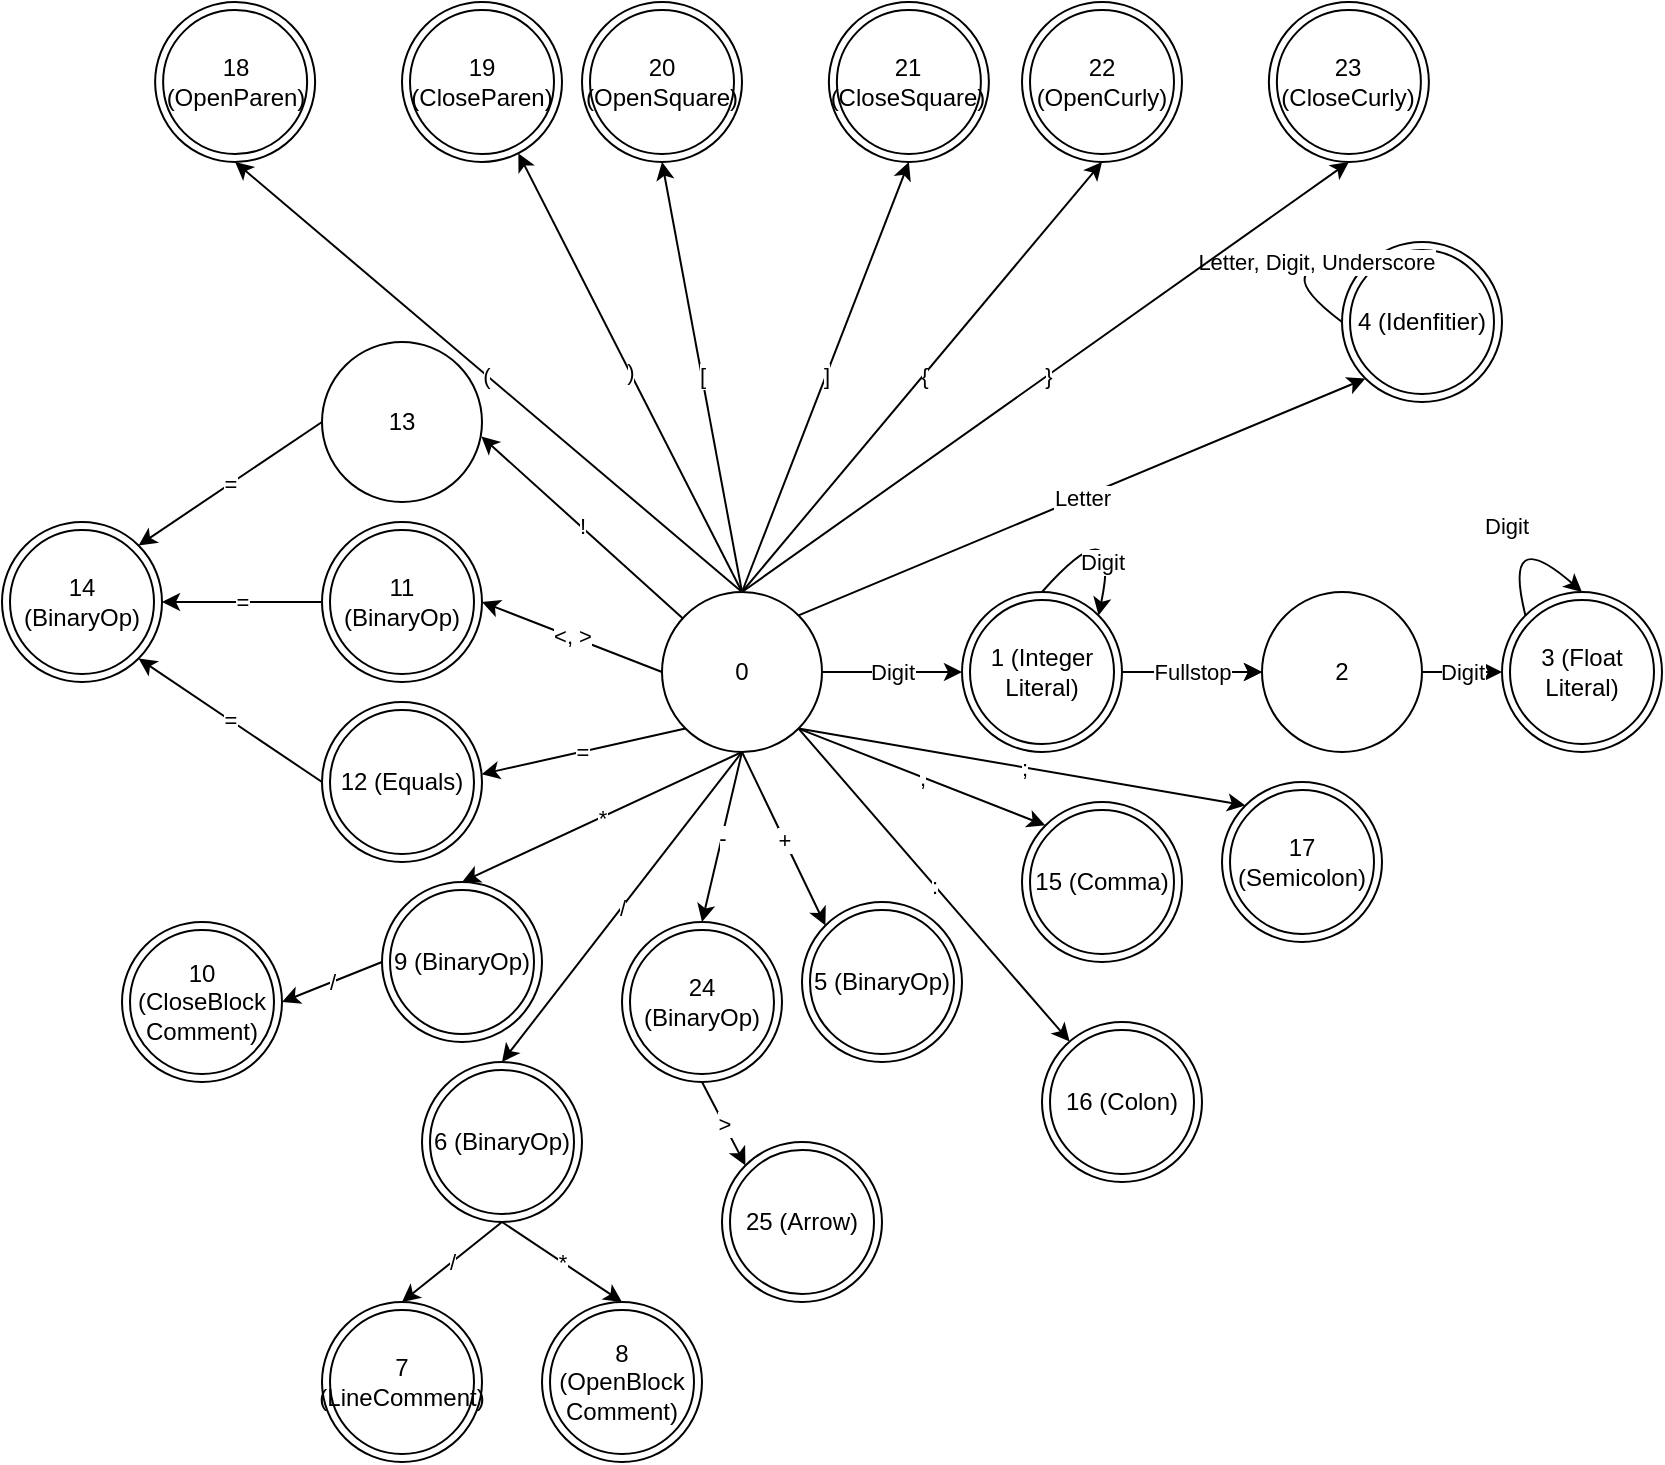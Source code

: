 <mxfile version="24.0.4" type="device">
  <diagram name="Page-1" id="iT0Idw_XRE-KlT5X2-W5">
    <mxGraphModel dx="2022" dy="697" grid="1" gridSize="10" guides="1" tooltips="1" connect="1" arrows="1" fold="1" page="1" pageScale="1" pageWidth="827" pageHeight="1169" math="0" shadow="0">
      <root>
        <mxCell id="0" />
        <mxCell id="1" parent="0" />
        <mxCell id="1iSN-tlwbd-F4aJp31QX-1" value="0" style="ellipse;whiteSpace=wrap;html=1;aspect=fixed;" vertex="1" parent="1">
          <mxGeometry x="70" y="505" width="80" height="80" as="geometry" />
        </mxCell>
        <mxCell id="1iSN-tlwbd-F4aJp31QX-11" value="4 (Idenfitier)" style="ellipse;shape=doubleEllipse;whiteSpace=wrap;html=1;aspect=fixed;" vertex="1" parent="1">
          <mxGeometry x="410" y="330" width="80" height="80" as="geometry" />
        </mxCell>
        <mxCell id="1iSN-tlwbd-F4aJp31QX-12" value="Letter" style="endArrow=classic;html=1;rounded=0;exitX=1;exitY=0;exitDx=0;exitDy=0;entryX=0;entryY=1;entryDx=0;entryDy=0;" edge="1" parent="1" source="1iSN-tlwbd-F4aJp31QX-1" target="1iSN-tlwbd-F4aJp31QX-11">
          <mxGeometry width="50" height="50" relative="1" as="geometry">
            <mxPoint x="100.004" y="476.716" as="sourcePoint" />
            <mxPoint x="193.44" y="480" as="targetPoint" />
          </mxGeometry>
        </mxCell>
        <mxCell id="1iSN-tlwbd-F4aJp31QX-13" value="Letter, Digit, Underscore" style="curved=1;endArrow=classic;html=1;rounded=0;exitX=0;exitY=0.5;exitDx=0;exitDy=0;entryX=0;entryY=0;entryDx=0;entryDy=0;" edge="1" parent="1" source="1iSN-tlwbd-F4aJp31QX-11" target="1iSN-tlwbd-F4aJp31QX-11">
          <mxGeometry x="0.506" y="1" width="50" height="50" relative="1" as="geometry">
            <mxPoint x="123.44" y="430" as="sourcePoint" />
            <mxPoint x="173.44" y="380" as="targetPoint" />
            <Array as="points">
              <mxPoint x="370" y="340" />
            </Array>
            <mxPoint as="offset" />
          </mxGeometry>
        </mxCell>
        <mxCell id="1iSN-tlwbd-F4aJp31QX-22" value="" style="edgeStyle=orthogonalEdgeStyle;rounded=0;orthogonalLoop=1;jettySize=auto;html=1;" edge="1" parent="1" source="1iSN-tlwbd-F4aJp31QX-14" target="1iSN-tlwbd-F4aJp31QX-18">
          <mxGeometry relative="1" as="geometry" />
        </mxCell>
        <mxCell id="1iSN-tlwbd-F4aJp31QX-14" value="1 (Integer Literal)" style="ellipse;shape=doubleEllipse;whiteSpace=wrap;html=1;aspect=fixed;" vertex="1" parent="1">
          <mxGeometry x="220" y="505" width="80" height="80" as="geometry" />
        </mxCell>
        <mxCell id="1iSN-tlwbd-F4aJp31QX-15" value="Digit" style="endArrow=classic;html=1;rounded=0;exitX=1;exitY=0.5;exitDx=0;exitDy=0;entryX=0;entryY=0.5;entryDx=0;entryDy=0;" edge="1" parent="1" source="1iSN-tlwbd-F4aJp31QX-1" target="1iSN-tlwbd-F4aJp31QX-14">
          <mxGeometry width="50" height="50" relative="1" as="geometry">
            <mxPoint x="148" y="527" as="sourcePoint" />
            <mxPoint x="185" y="478" as="targetPoint" />
          </mxGeometry>
        </mxCell>
        <mxCell id="1iSN-tlwbd-F4aJp31QX-17" value="Digit" style="curved=1;endArrow=classic;html=1;rounded=0;exitX=0.5;exitY=0;exitDx=0;exitDy=0;entryX=1;entryY=0;entryDx=0;entryDy=0;elbow=vertical;" edge="1" parent="1" source="1iSN-tlwbd-F4aJp31QX-14" target="1iSN-tlwbd-F4aJp31QX-14">
          <mxGeometry x="0.551" y="-4" width="50" height="50" relative="1" as="geometry">
            <mxPoint x="280" y="500" as="sourcePoint" />
            <mxPoint x="330" y="450" as="targetPoint" />
            <Array as="points">
              <mxPoint x="300" y="460" />
            </Array>
            <mxPoint as="offset" />
          </mxGeometry>
        </mxCell>
        <mxCell id="1iSN-tlwbd-F4aJp31QX-18" value="2" style="ellipse;whiteSpace=wrap;html=1;aspect=fixed;" vertex="1" parent="1">
          <mxGeometry x="370" y="505" width="80" height="80" as="geometry" />
        </mxCell>
        <mxCell id="1iSN-tlwbd-F4aJp31QX-19" value="3 (Float Literal)" style="ellipse;shape=doubleEllipse;whiteSpace=wrap;html=1;aspect=fixed;" vertex="1" parent="1">
          <mxGeometry x="490" y="505" width="80" height="80" as="geometry" />
        </mxCell>
        <mxCell id="1iSN-tlwbd-F4aJp31QX-20" value="Digit" style="curved=1;endArrow=classic;html=1;rounded=0;exitX=0;exitY=0;exitDx=0;exitDy=0;entryX=0.5;entryY=0;entryDx=0;entryDy=0;" edge="1" parent="1" source="1iSN-tlwbd-F4aJp31QX-19" target="1iSN-tlwbd-F4aJp31QX-19">
          <mxGeometry width="50" height="50" relative="1" as="geometry">
            <mxPoint x="270" y="515" as="sourcePoint" />
            <mxPoint x="298" y="527" as="targetPoint" />
            <Array as="points">
              <mxPoint x="490" y="470" />
            </Array>
          </mxGeometry>
        </mxCell>
        <mxCell id="1iSN-tlwbd-F4aJp31QX-21" value="Fullstop" style="endArrow=classic;html=1;rounded=0;entryX=0;entryY=0.5;entryDx=0;entryDy=0;" edge="1" parent="1" target="1iSN-tlwbd-F4aJp31QX-18">
          <mxGeometry width="50" height="50" relative="1" as="geometry">
            <mxPoint x="300" y="545" as="sourcePoint" />
            <mxPoint x="370" y="544.66" as="targetPoint" />
          </mxGeometry>
        </mxCell>
        <mxCell id="1iSN-tlwbd-F4aJp31QX-23" value="Digit" style="endArrow=classic;html=1;rounded=0;exitX=1;exitY=0.5;exitDx=0;exitDy=0;entryX=0;entryY=0.5;entryDx=0;entryDy=0;" edge="1" parent="1" source="1iSN-tlwbd-F4aJp31QX-18" target="1iSN-tlwbd-F4aJp31QX-19">
          <mxGeometry width="50" height="50" relative="1" as="geometry">
            <mxPoint x="160" y="555" as="sourcePoint" />
            <mxPoint x="230" y="555" as="targetPoint" />
          </mxGeometry>
        </mxCell>
        <mxCell id="1iSN-tlwbd-F4aJp31QX-24" value="5 (BinaryOp)" style="ellipse;shape=doubleEllipse;whiteSpace=wrap;html=1;aspect=fixed;" vertex="1" parent="1">
          <mxGeometry x="140" y="660" width="80" height="80" as="geometry" />
        </mxCell>
        <mxCell id="1iSN-tlwbd-F4aJp31QX-25" value="-" style="endArrow=classic;html=1;rounded=0;exitX=0.5;exitY=1;exitDx=0;exitDy=0;entryX=0.5;entryY=0;entryDx=0;entryDy=0;" edge="1" parent="1" source="1iSN-tlwbd-F4aJp31QX-1" target="1iSN-tlwbd-F4aJp31QX-65">
          <mxGeometry x="0.003" width="50" height="50" relative="1" as="geometry">
            <mxPoint x="160" y="555" as="sourcePoint" />
            <mxPoint x="230" y="555" as="targetPoint" />
            <mxPoint as="offset" />
          </mxGeometry>
        </mxCell>
        <mxCell id="1iSN-tlwbd-F4aJp31QX-26" value="6 (BinaryOp)" style="ellipse;shape=doubleEllipse;whiteSpace=wrap;html=1;aspect=fixed;" vertex="1" parent="1">
          <mxGeometry x="-50" y="740" width="80" height="80" as="geometry" />
        </mxCell>
        <mxCell id="1iSN-tlwbd-F4aJp31QX-27" value="/" style="endArrow=classic;html=1;rounded=0;exitX=0.5;exitY=1;exitDx=0;exitDy=0;entryX=0.5;entryY=0;entryDx=0;entryDy=0;" edge="1" parent="1" source="1iSN-tlwbd-F4aJp31QX-1" target="1iSN-tlwbd-F4aJp31QX-26">
          <mxGeometry x="0.007" width="50" height="50" relative="1" as="geometry">
            <mxPoint x="120" y="595" as="sourcePoint" />
            <mxPoint x="185" y="662" as="targetPoint" />
            <mxPoint as="offset" />
          </mxGeometry>
        </mxCell>
        <mxCell id="1iSN-tlwbd-F4aJp31QX-28" value="7 (LineComment)" style="ellipse;shape=doubleEllipse;whiteSpace=wrap;html=1;aspect=fixed;" vertex="1" parent="1">
          <mxGeometry x="-100" y="860" width="80" height="80" as="geometry" />
        </mxCell>
        <mxCell id="1iSN-tlwbd-F4aJp31QX-29" value="/" style="endArrow=classic;html=1;rounded=0;exitX=0.5;exitY=1;exitDx=0;exitDy=0;entryX=0.5;entryY=0;entryDx=0;entryDy=0;" edge="1" parent="1" source="1iSN-tlwbd-F4aJp31QX-26" target="1iSN-tlwbd-F4aJp31QX-28">
          <mxGeometry x="0.003" width="50" height="50" relative="1" as="geometry">
            <mxPoint x="30" y="675" as="sourcePoint" />
            <mxPoint y="750" as="targetPoint" />
            <mxPoint as="offset" />
          </mxGeometry>
        </mxCell>
        <mxCell id="1iSN-tlwbd-F4aJp31QX-30" value="9 (BinaryOp)" style="ellipse;shape=doubleEllipse;whiteSpace=wrap;html=1;aspect=fixed;" vertex="1" parent="1">
          <mxGeometry x="-70" y="650" width="80" height="80" as="geometry" />
        </mxCell>
        <mxCell id="1iSN-tlwbd-F4aJp31QX-31" value="*" style="endArrow=classic;html=1;rounded=0;exitX=0.5;exitY=1;exitDx=0;exitDy=0;entryX=0.5;entryY=0;entryDx=0;entryDy=0;" edge="1" parent="1" source="1iSN-tlwbd-F4aJp31QX-1" target="1iSN-tlwbd-F4aJp31QX-30">
          <mxGeometry x="0.007" width="50" height="50" relative="1" as="geometry">
            <mxPoint x="120" y="595" as="sourcePoint" />
            <mxPoint x="90" y="670" as="targetPoint" />
            <mxPoint as="offset" />
          </mxGeometry>
        </mxCell>
        <mxCell id="1iSN-tlwbd-F4aJp31QX-32" value="8 (OpenBlock&lt;div&gt;Comment)&lt;/div&gt;" style="ellipse;shape=doubleEllipse;whiteSpace=wrap;html=1;aspect=fixed;" vertex="1" parent="1">
          <mxGeometry x="10" y="860" width="80" height="80" as="geometry" />
        </mxCell>
        <mxCell id="1iSN-tlwbd-F4aJp31QX-33" value="*" style="endArrow=classic;html=1;rounded=0;exitX=0.5;exitY=1;exitDx=0;exitDy=0;entryX=0.5;entryY=0;entryDx=0;entryDy=0;" edge="1" parent="1" source="1iSN-tlwbd-F4aJp31QX-26" target="1iSN-tlwbd-F4aJp31QX-32">
          <mxGeometry x="0.003" width="50" height="50" relative="1" as="geometry">
            <mxPoint y="830" as="sourcePoint" />
            <mxPoint y="870" as="targetPoint" />
            <mxPoint as="offset" />
          </mxGeometry>
        </mxCell>
        <mxCell id="1iSN-tlwbd-F4aJp31QX-34" value="10 (CloseBlock&lt;div&gt;Comment)&lt;/div&gt;" style="ellipse;shape=doubleEllipse;whiteSpace=wrap;html=1;aspect=fixed;" vertex="1" parent="1">
          <mxGeometry x="-200" y="670" width="80" height="80" as="geometry" />
        </mxCell>
        <mxCell id="1iSN-tlwbd-F4aJp31QX-35" value="/" style="endArrow=classic;html=1;rounded=0;exitX=0;exitY=0.5;exitDx=0;exitDy=0;entryX=1;entryY=0.5;entryDx=0;entryDy=0;" edge="1" parent="1" source="1iSN-tlwbd-F4aJp31QX-30" target="1iSN-tlwbd-F4aJp31QX-34">
          <mxGeometry x="0.003" width="50" height="50" relative="1" as="geometry">
            <mxPoint x="90" y="750" as="sourcePoint" />
            <mxPoint x="40" y="790" as="targetPoint" />
            <mxPoint as="offset" />
          </mxGeometry>
        </mxCell>
        <mxCell id="1iSN-tlwbd-F4aJp31QX-36" value="11 (BinaryOp)" style="ellipse;shape=doubleEllipse;whiteSpace=wrap;html=1;aspect=fixed;" vertex="1" parent="1">
          <mxGeometry x="-100" y="470" width="80" height="80" as="geometry" />
        </mxCell>
        <mxCell id="1iSN-tlwbd-F4aJp31QX-37" value="&amp;lt;, &amp;gt;" style="endArrow=classic;html=1;rounded=0;exitX=0;exitY=0.5;exitDx=0;exitDy=0;entryX=1;entryY=0.5;entryDx=0;entryDy=0;" edge="1" parent="1" source="1iSN-tlwbd-F4aJp31QX-1" target="1iSN-tlwbd-F4aJp31QX-36">
          <mxGeometry x="0.007" width="50" height="50" relative="1" as="geometry">
            <mxPoint x="110" y="500" as="sourcePoint" />
            <mxPoint x="-30" y="565" as="targetPoint" />
            <mxPoint as="offset" />
          </mxGeometry>
        </mxCell>
        <mxCell id="1iSN-tlwbd-F4aJp31QX-38" value="14 (BinaryOp)" style="ellipse;shape=doubleEllipse;whiteSpace=wrap;html=1;aspect=fixed;" vertex="1" parent="1">
          <mxGeometry x="-260" y="470" width="80" height="80" as="geometry" />
        </mxCell>
        <mxCell id="1iSN-tlwbd-F4aJp31QX-39" value="=" style="endArrow=classic;html=1;rounded=0;exitX=0;exitY=0.5;exitDx=0;exitDy=0;entryX=1;entryY=0.5;entryDx=0;entryDy=0;" edge="1" parent="1" source="1iSN-tlwbd-F4aJp31QX-36" target="1iSN-tlwbd-F4aJp31QX-38">
          <mxGeometry x="0.007" width="50" height="50" relative="1" as="geometry">
            <mxPoint x="80" y="555" as="sourcePoint" />
            <mxPoint x="-10" y="520" as="targetPoint" />
            <mxPoint as="offset" />
          </mxGeometry>
        </mxCell>
        <mxCell id="1iSN-tlwbd-F4aJp31QX-40" value="12 (Equals)" style="ellipse;shape=doubleEllipse;whiteSpace=wrap;html=1;aspect=fixed;" vertex="1" parent="1">
          <mxGeometry x="-100" y="560" width="80" height="80" as="geometry" />
        </mxCell>
        <mxCell id="1iSN-tlwbd-F4aJp31QX-41" value="=" style="endArrow=classic;html=1;rounded=0;exitX=0;exitY=1;exitDx=0;exitDy=0;entryX=0.998;entryY=0.451;entryDx=0;entryDy=0;entryPerimeter=0;" edge="1" parent="1" source="1iSN-tlwbd-F4aJp31QX-1" target="1iSN-tlwbd-F4aJp31QX-40">
          <mxGeometry x="0.007" width="50" height="50" relative="1" as="geometry">
            <mxPoint x="80" y="555" as="sourcePoint" />
            <mxPoint x="-10" y="520" as="targetPoint" />
            <mxPoint as="offset" />
          </mxGeometry>
        </mxCell>
        <mxCell id="1iSN-tlwbd-F4aJp31QX-42" value="=" style="endArrow=classic;html=1;rounded=0;exitX=0;exitY=0.5;exitDx=0;exitDy=0;entryX=1;entryY=1;entryDx=0;entryDy=0;" edge="1" parent="1" source="1iSN-tlwbd-F4aJp31QX-40" target="1iSN-tlwbd-F4aJp31QX-38">
          <mxGeometry x="0.007" width="50" height="50" relative="1" as="geometry">
            <mxPoint x="92" y="583" as="sourcePoint" />
            <mxPoint x="-10" y="606" as="targetPoint" />
            <mxPoint as="offset" />
          </mxGeometry>
        </mxCell>
        <mxCell id="1iSN-tlwbd-F4aJp31QX-43" value="13" style="ellipse;whiteSpace=wrap;html=1;aspect=fixed;" vertex="1" parent="1">
          <mxGeometry x="-100" y="380" width="80" height="80" as="geometry" />
        </mxCell>
        <mxCell id="1iSN-tlwbd-F4aJp31QX-44" value="!" style="endArrow=classic;html=1;rounded=0;entryX=0.996;entryY=0.59;entryDx=0;entryDy=0;entryPerimeter=0;" edge="1" parent="1" source="1iSN-tlwbd-F4aJp31QX-1" target="1iSN-tlwbd-F4aJp31QX-43">
          <mxGeometry x="0.007" width="50" height="50" relative="1" as="geometry">
            <mxPoint x="80" y="555" as="sourcePoint" />
            <mxPoint x="-10" y="520" as="targetPoint" />
            <mxPoint as="offset" />
          </mxGeometry>
        </mxCell>
        <mxCell id="1iSN-tlwbd-F4aJp31QX-45" value="=" style="endArrow=classic;html=1;rounded=0;exitX=0;exitY=0.5;exitDx=0;exitDy=0;entryX=1;entryY=0;entryDx=0;entryDy=0;" edge="1" parent="1" source="1iSN-tlwbd-F4aJp31QX-43" target="1iSN-tlwbd-F4aJp31QX-38">
          <mxGeometry x="0.007" width="50" height="50" relative="1" as="geometry">
            <mxPoint x="-90" y="520" as="sourcePoint" />
            <mxPoint x="-170" y="520" as="targetPoint" />
            <mxPoint as="offset" />
          </mxGeometry>
        </mxCell>
        <mxCell id="1iSN-tlwbd-F4aJp31QX-47" value="15 (Comma)" style="ellipse;shape=doubleEllipse;whiteSpace=wrap;html=1;aspect=fixed;" vertex="1" parent="1">
          <mxGeometry x="250" y="610" width="80" height="80" as="geometry" />
        </mxCell>
        <mxCell id="1iSN-tlwbd-F4aJp31QX-48" value="," style="endArrow=classic;html=1;rounded=0;exitX=1;exitY=1;exitDx=0;exitDy=0;entryX=0;entryY=0;entryDx=0;entryDy=0;" edge="1" parent="1" source="1iSN-tlwbd-F4aJp31QX-1" target="1iSN-tlwbd-F4aJp31QX-47">
          <mxGeometry x="0.006" width="50" height="50" relative="1" as="geometry">
            <mxPoint x="120" y="595" as="sourcePoint" />
            <mxPoint x="172" y="672" as="targetPoint" />
            <mxPoint as="offset" />
          </mxGeometry>
        </mxCell>
        <mxCell id="1iSN-tlwbd-F4aJp31QX-49" value="16 (Colon)" style="ellipse;shape=doubleEllipse;whiteSpace=wrap;html=1;aspect=fixed;" vertex="1" parent="1">
          <mxGeometry x="260" y="720" width="80" height="80" as="geometry" />
        </mxCell>
        <mxCell id="1iSN-tlwbd-F4aJp31QX-50" value="17 (Semicolon)" style="ellipse;shape=doubleEllipse;whiteSpace=wrap;html=1;aspect=fixed;" vertex="1" parent="1">
          <mxGeometry x="350" y="600" width="80" height="80" as="geometry" />
        </mxCell>
        <mxCell id="1iSN-tlwbd-F4aJp31QX-51" value=":" style="endArrow=classic;html=1;rounded=0;exitX=1;exitY=1;exitDx=0;exitDy=0;" edge="1" parent="1" source="1iSN-tlwbd-F4aJp31QX-1" target="1iSN-tlwbd-F4aJp31QX-49">
          <mxGeometry x="0.006" width="50" height="50" relative="1" as="geometry">
            <mxPoint x="148" y="583" as="sourcePoint" />
            <mxPoint x="272" y="632" as="targetPoint" />
            <mxPoint as="offset" />
          </mxGeometry>
        </mxCell>
        <mxCell id="1iSN-tlwbd-F4aJp31QX-52" value=";" style="endArrow=classic;html=1;rounded=0;exitX=1;exitY=1;exitDx=0;exitDy=0;entryX=0;entryY=0;entryDx=0;entryDy=0;" edge="1" parent="1" source="1iSN-tlwbd-F4aJp31QX-1" target="1iSN-tlwbd-F4aJp31QX-50">
          <mxGeometry x="0.006" width="50" height="50" relative="1" as="geometry">
            <mxPoint x="148" y="583" as="sourcePoint" />
            <mxPoint x="360" y="610" as="targetPoint" />
            <mxPoint as="offset" />
          </mxGeometry>
        </mxCell>
        <mxCell id="1iSN-tlwbd-F4aJp31QX-53" value="18 (OpenParen)" style="ellipse;shape=doubleEllipse;whiteSpace=wrap;html=1;aspect=fixed;" vertex="1" parent="1">
          <mxGeometry x="-183.44" y="210" width="80" height="80" as="geometry" />
        </mxCell>
        <mxCell id="1iSN-tlwbd-F4aJp31QX-54" value="19 (CloseParen)" style="ellipse;shape=doubleEllipse;whiteSpace=wrap;html=1;aspect=fixed;" vertex="1" parent="1">
          <mxGeometry x="-60" y="210" width="80" height="80" as="geometry" />
        </mxCell>
        <mxCell id="1iSN-tlwbd-F4aJp31QX-55" value="(" style="endArrow=classic;html=1;rounded=0;entryX=0.5;entryY=1;entryDx=0;entryDy=0;exitX=0.5;exitY=0;exitDx=0;exitDy=0;" edge="1" parent="1" source="1iSN-tlwbd-F4aJp31QX-1" target="1iSN-tlwbd-F4aJp31QX-53">
          <mxGeometry x="0.007" width="50" height="50" relative="1" as="geometry">
            <mxPoint x="90" y="528" as="sourcePoint" />
            <mxPoint x="-10" y="437" as="targetPoint" />
            <mxPoint as="offset" />
          </mxGeometry>
        </mxCell>
        <mxCell id="1iSN-tlwbd-F4aJp31QX-56" value=")" style="endArrow=classic;html=1;rounded=0;exitX=0.5;exitY=0;exitDx=0;exitDy=0;" edge="1" parent="1" source="1iSN-tlwbd-F4aJp31QX-1" target="1iSN-tlwbd-F4aJp31QX-54">
          <mxGeometry x="0.007" width="50" height="50" relative="1" as="geometry">
            <mxPoint x="120" y="515" as="sourcePoint" />
            <mxPoint x="-10" y="260" as="targetPoint" />
            <mxPoint as="offset" />
          </mxGeometry>
        </mxCell>
        <mxCell id="1iSN-tlwbd-F4aJp31QX-57" value="20 (OpenSquare)" style="ellipse;shape=doubleEllipse;whiteSpace=wrap;html=1;aspect=fixed;" vertex="1" parent="1">
          <mxGeometry x="30" y="210" width="80" height="80" as="geometry" />
        </mxCell>
        <mxCell id="1iSN-tlwbd-F4aJp31QX-58" value="21 (CloseSquare)" style="ellipse;shape=doubleEllipse;whiteSpace=wrap;html=1;aspect=fixed;" vertex="1" parent="1">
          <mxGeometry x="153.44" y="210" width="80" height="80" as="geometry" />
        </mxCell>
        <mxCell id="1iSN-tlwbd-F4aJp31QX-59" value="22 (OpenCurly)" style="ellipse;shape=doubleEllipse;whiteSpace=wrap;html=1;aspect=fixed;" vertex="1" parent="1">
          <mxGeometry x="250" y="210" width="80" height="80" as="geometry" />
        </mxCell>
        <mxCell id="1iSN-tlwbd-F4aJp31QX-60" value="23 (CloseCurly)" style="ellipse;shape=doubleEllipse;whiteSpace=wrap;html=1;aspect=fixed;" vertex="1" parent="1">
          <mxGeometry x="373.44" y="210" width="80" height="80" as="geometry" />
        </mxCell>
        <mxCell id="1iSN-tlwbd-F4aJp31QX-61" value="[" style="endArrow=classic;html=1;rounded=0;exitX=0.5;exitY=0;exitDx=0;exitDy=0;entryX=0.5;entryY=1;entryDx=0;entryDy=0;" edge="1" parent="1" source="1iSN-tlwbd-F4aJp31QX-1" target="1iSN-tlwbd-F4aJp31QX-57">
          <mxGeometry x="0.007" width="50" height="50" relative="1" as="geometry">
            <mxPoint x="120" y="515" as="sourcePoint" />
            <mxPoint x="8" y="296" as="targetPoint" />
            <mxPoint as="offset" />
          </mxGeometry>
        </mxCell>
        <mxCell id="1iSN-tlwbd-F4aJp31QX-62" value="]" style="endArrow=classic;html=1;rounded=0;exitX=0.5;exitY=0;exitDx=0;exitDy=0;entryX=0.5;entryY=1;entryDx=0;entryDy=0;" edge="1" parent="1" source="1iSN-tlwbd-F4aJp31QX-1" target="1iSN-tlwbd-F4aJp31QX-58">
          <mxGeometry x="0.007" width="50" height="50" relative="1" as="geometry">
            <mxPoint x="120" y="515" as="sourcePoint" />
            <mxPoint x="80" y="300" as="targetPoint" />
            <mxPoint as="offset" />
          </mxGeometry>
        </mxCell>
        <mxCell id="1iSN-tlwbd-F4aJp31QX-63" value="{" style="endArrow=classic;html=1;rounded=0;exitX=0.5;exitY=0;exitDx=0;exitDy=0;entryX=0.5;entryY=1;entryDx=0;entryDy=0;" edge="1" parent="1" source="1iSN-tlwbd-F4aJp31QX-1" target="1iSN-tlwbd-F4aJp31QX-59">
          <mxGeometry x="0.007" width="50" height="50" relative="1" as="geometry">
            <mxPoint x="120" y="515" as="sourcePoint" />
            <mxPoint x="203" y="300" as="targetPoint" />
            <mxPoint as="offset" />
          </mxGeometry>
        </mxCell>
        <mxCell id="1iSN-tlwbd-F4aJp31QX-64" value="}" style="endArrow=classic;html=1;rounded=0;exitX=0.5;exitY=0;exitDx=0;exitDy=0;entryX=0.5;entryY=1;entryDx=0;entryDy=0;" edge="1" parent="1" source="1iSN-tlwbd-F4aJp31QX-1" target="1iSN-tlwbd-F4aJp31QX-60">
          <mxGeometry x="0.007" width="50" height="50" relative="1" as="geometry">
            <mxPoint x="120" y="515" as="sourcePoint" />
            <mxPoint x="300" y="300" as="targetPoint" />
            <mxPoint as="offset" />
          </mxGeometry>
        </mxCell>
        <mxCell id="1iSN-tlwbd-F4aJp31QX-65" value="24 (BinaryOp)" style="ellipse;shape=doubleEllipse;whiteSpace=wrap;html=1;aspect=fixed;" vertex="1" parent="1">
          <mxGeometry x="50" y="670" width="80" height="80" as="geometry" />
        </mxCell>
        <mxCell id="1iSN-tlwbd-F4aJp31QX-66" value="+" style="endArrow=classic;html=1;rounded=0;exitX=0.5;exitY=1;exitDx=0;exitDy=0;entryX=0;entryY=0;entryDx=0;entryDy=0;" edge="1" parent="1" source="1iSN-tlwbd-F4aJp31QX-1" target="1iSN-tlwbd-F4aJp31QX-24">
          <mxGeometry x="0.003" width="50" height="50" relative="1" as="geometry">
            <mxPoint x="120" y="595" as="sourcePoint" />
            <mxPoint x="100" y="680" as="targetPoint" />
            <mxPoint as="offset" />
          </mxGeometry>
        </mxCell>
        <mxCell id="1iSN-tlwbd-F4aJp31QX-67" value="25 (Arrow)" style="ellipse;shape=doubleEllipse;whiteSpace=wrap;html=1;aspect=fixed;" vertex="1" parent="1">
          <mxGeometry x="100" y="780" width="80" height="80" as="geometry" />
        </mxCell>
        <mxCell id="1iSN-tlwbd-F4aJp31QX-68" value="&amp;gt;" style="endArrow=classic;html=1;rounded=0;exitX=0.5;exitY=1;exitDx=0;exitDy=0;entryX=0;entryY=0;entryDx=0;entryDy=0;" edge="1" parent="1" source="1iSN-tlwbd-F4aJp31QX-65" target="1iSN-tlwbd-F4aJp31QX-67">
          <mxGeometry x="0.003" width="50" height="50" relative="1" as="geometry">
            <mxPoint x="120" y="595" as="sourcePoint" />
            <mxPoint x="100" y="680" as="targetPoint" />
            <mxPoint as="offset" />
          </mxGeometry>
        </mxCell>
      </root>
    </mxGraphModel>
  </diagram>
</mxfile>
